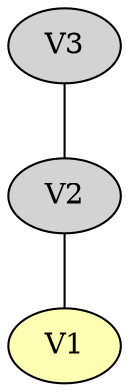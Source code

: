 graph colored {
node [style=filled colorscheme="set312"];
V2--V1;
V3--V2;
V1[fillcolor="1"];
V1[fillcolor="2"];
}